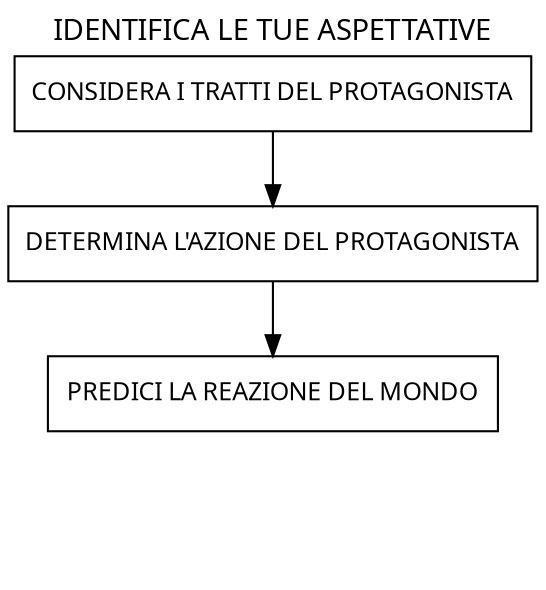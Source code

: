 digraph identifica_aspettative {
    label = "IDENTIFICA LE TUE ASPETTATIVE";
    labelloc="t";
    fontname="Permanent Marker";
    node [shape="rect", style = "", 
    fontname="Permanent Marker", fontsize=12, width=3];
    edge [shape="rect", fontname="Permanent Marker", fontsize=12];

    cs01 [label = "CONSIDERA I TRATTI DEL PROTAGONISTA"];
    cs02 [label = "DETERMINA L'AZIONE DEL PROTAGONISTA"];
    cs03 [label = "PREDICI LA REAZIONE DEL MONDO"];
    cs04 [style = "invis"];

    cs01 -> cs02 -> cs03;
    cs03 -> cs04 [style="invis"];
}